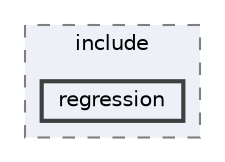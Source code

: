 digraph "prj.lab/regression/include/regression"
{
 // LATEX_PDF_SIZE
  bgcolor="transparent";
  edge [fontname=Helvetica,fontsize=10,labelfontname=Helvetica,labelfontsize=10];
  node [fontname=Helvetica,fontsize=10,shape=box,height=0.2,width=0.4];
  compound=true
  subgraph clusterdir_0e5edfac1448a24959fb82ea02be57a7 {
    graph [ bgcolor="#edf0f7", pencolor="grey50", label="include", fontname=Helvetica,fontsize=10 style="filled,dashed", URL="dir_0e5edfac1448a24959fb82ea02be57a7.html",tooltip=""]
  dir_e812fa6cff5729ee15806f5e7f091311 [label="regression", fillcolor="#edf0f7", color="grey25", style="filled,bold", URL="dir_e812fa6cff5729ee15806f5e7f091311.html",tooltip=""];
  }
}
